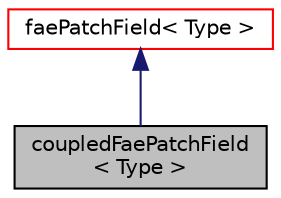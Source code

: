 digraph "coupledFaePatchField&lt; Type &gt;"
{
  bgcolor="transparent";
  edge [fontname="Helvetica",fontsize="10",labelfontname="Helvetica",labelfontsize="10"];
  node [fontname="Helvetica",fontsize="10",shape=record];
  Node1 [label="coupledFaePatchField\l\< Type \>",height=0.2,width=0.4,color="black", fillcolor="grey75", style="filled" fontcolor="black"];
  Node2 -> Node1 [dir="back",color="midnightblue",fontsize="10",style="solid",fontname="Helvetica"];
  Node2 [label="faePatchField\< Type \>",height=0.2,width=0.4,color="red",URL="$classFoam_1_1faePatchField.html",tooltip="faePatchField&lt;Type&gt; abstract base class. This class gives a fat-interface to all derived classes cove..."];
}
